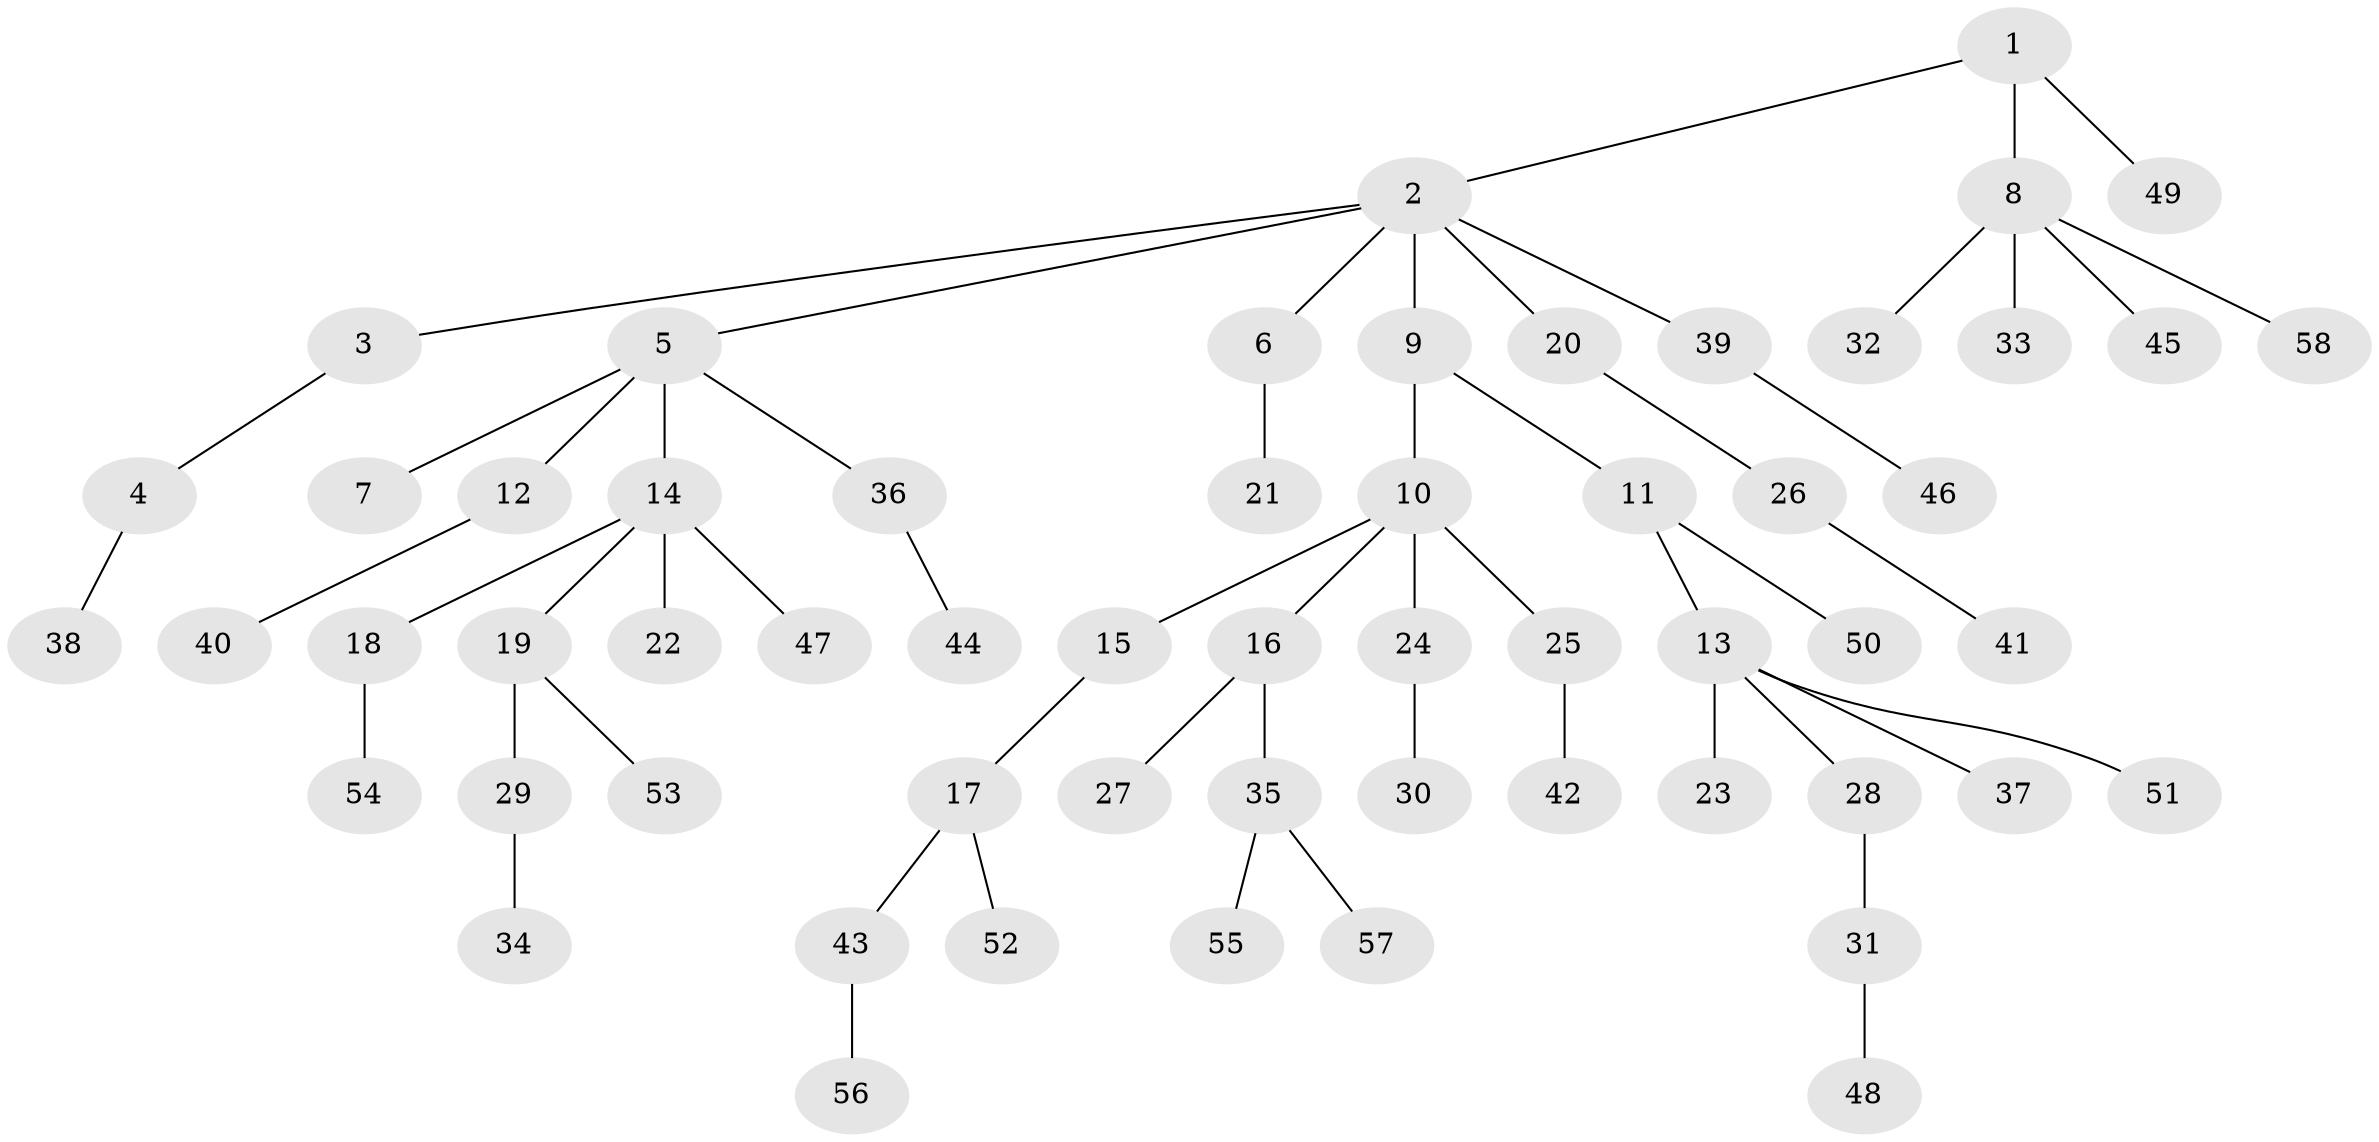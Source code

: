 // coarse degree distribution, {6: 0.025, 7: 0.025, 2: 0.175, 1: 0.6, 5: 0.05, 3: 0.075, 4: 0.05}
// Generated by graph-tools (version 1.1) at 2025/24/03/03/25 07:24:08]
// undirected, 58 vertices, 57 edges
graph export_dot {
graph [start="1"]
  node [color=gray90,style=filled];
  1;
  2;
  3;
  4;
  5;
  6;
  7;
  8;
  9;
  10;
  11;
  12;
  13;
  14;
  15;
  16;
  17;
  18;
  19;
  20;
  21;
  22;
  23;
  24;
  25;
  26;
  27;
  28;
  29;
  30;
  31;
  32;
  33;
  34;
  35;
  36;
  37;
  38;
  39;
  40;
  41;
  42;
  43;
  44;
  45;
  46;
  47;
  48;
  49;
  50;
  51;
  52;
  53;
  54;
  55;
  56;
  57;
  58;
  1 -- 2;
  1 -- 8;
  1 -- 49;
  2 -- 3;
  2 -- 5;
  2 -- 6;
  2 -- 9;
  2 -- 20;
  2 -- 39;
  3 -- 4;
  4 -- 38;
  5 -- 7;
  5 -- 12;
  5 -- 14;
  5 -- 36;
  6 -- 21;
  8 -- 32;
  8 -- 33;
  8 -- 45;
  8 -- 58;
  9 -- 10;
  9 -- 11;
  10 -- 15;
  10 -- 16;
  10 -- 24;
  10 -- 25;
  11 -- 13;
  11 -- 50;
  12 -- 40;
  13 -- 23;
  13 -- 28;
  13 -- 37;
  13 -- 51;
  14 -- 18;
  14 -- 19;
  14 -- 22;
  14 -- 47;
  15 -- 17;
  16 -- 27;
  16 -- 35;
  17 -- 43;
  17 -- 52;
  18 -- 54;
  19 -- 29;
  19 -- 53;
  20 -- 26;
  24 -- 30;
  25 -- 42;
  26 -- 41;
  28 -- 31;
  29 -- 34;
  31 -- 48;
  35 -- 55;
  35 -- 57;
  36 -- 44;
  39 -- 46;
  43 -- 56;
}
